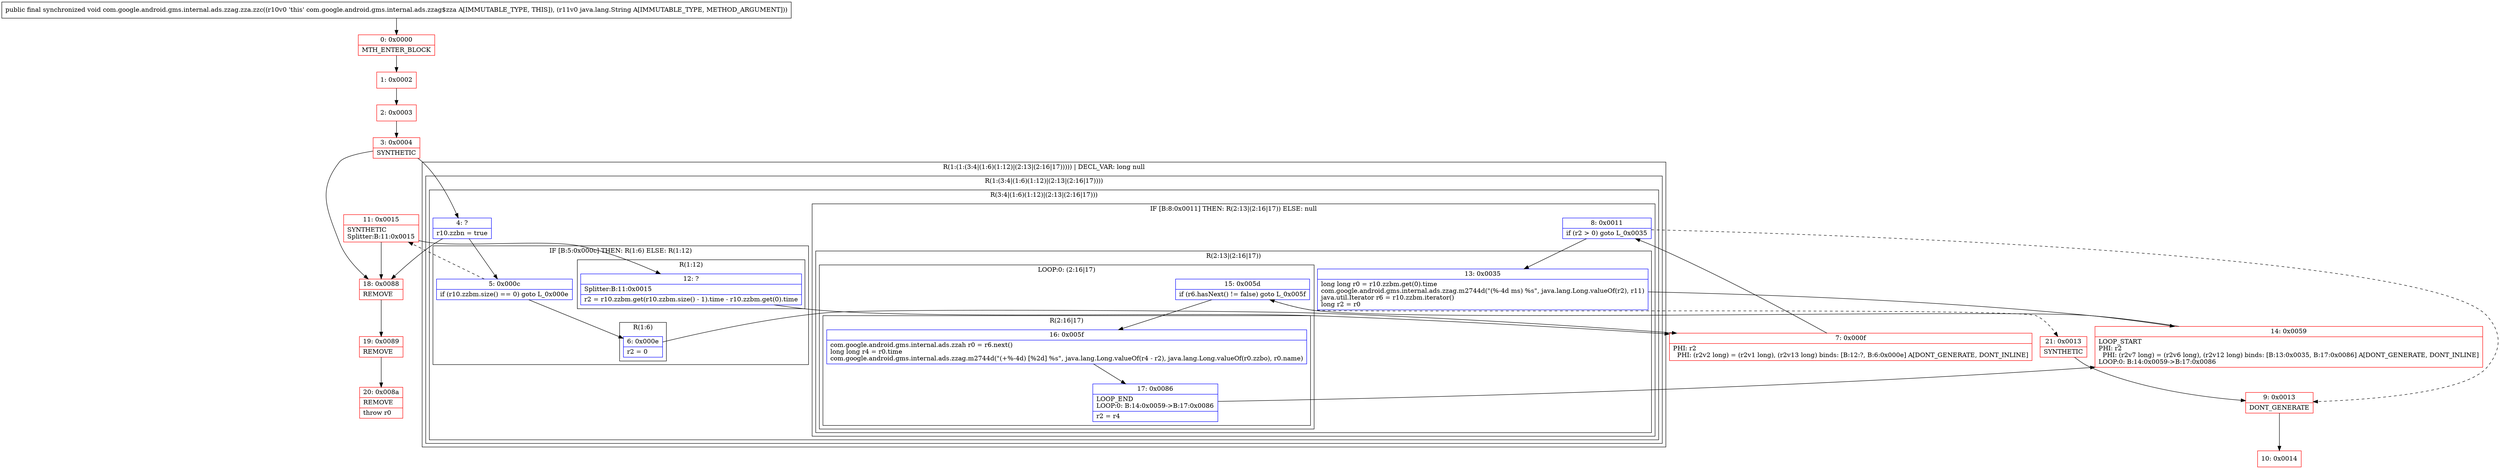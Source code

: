 digraph "CFG forcom.google.android.gms.internal.ads.zzag.zza.zzc(Ljava\/lang\/String;)V" {
subgraph cluster_Region_549184734 {
label = "R(1:(1:(3:4|(1:6)(1:12)|(2:13|(2:16|17))))) | DECL_VAR: long null\l";
node [shape=record,color=blue];
subgraph cluster_Region_1424909779 {
label = "R(1:(3:4|(1:6)(1:12)|(2:13|(2:16|17))))";
node [shape=record,color=blue];
subgraph cluster_Region_172795441 {
label = "R(3:4|(1:6)(1:12)|(2:13|(2:16|17)))";
node [shape=record,color=blue];
Node_4 [shape=record,label="{4\:\ ?|r10.zzbn = true\l}"];
subgraph cluster_IfRegion_400885115 {
label = "IF [B:5:0x000c] THEN: R(1:6) ELSE: R(1:12)";
node [shape=record,color=blue];
Node_5 [shape=record,label="{5\:\ 0x000c|if (r10.zzbm.size() == 0) goto L_0x000e\l}"];
subgraph cluster_Region_1186978562 {
label = "R(1:6)";
node [shape=record,color=blue];
Node_6 [shape=record,label="{6\:\ 0x000e|r2 = 0\l}"];
}
subgraph cluster_Region_385978946 {
label = "R(1:12)";
node [shape=record,color=blue];
Node_12 [shape=record,label="{12\:\ ?|Splitter:B:11:0x0015\l|r2 = r10.zzbm.get(r10.zzbm.size() \- 1).time \- r10.zzbm.get(0).time\l}"];
}
}
subgraph cluster_IfRegion_1745325645 {
label = "IF [B:8:0x0011] THEN: R(2:13|(2:16|17)) ELSE: null";
node [shape=record,color=blue];
Node_8 [shape=record,label="{8\:\ 0x0011|if (r2 \> 0) goto L_0x0035\l}"];
subgraph cluster_Region_1153300982 {
label = "R(2:13|(2:16|17))";
node [shape=record,color=blue];
Node_13 [shape=record,label="{13\:\ 0x0035|long long r0 = r10.zzbm.get(0).time\lcom.google.android.gms.internal.ads.zzag.m2744d(\"(%\-4d ms) %s\", java.lang.Long.valueOf(r2), r11)\ljava.util.Iterator r6 = r10.zzbm.iterator()\llong r2 = r0\l}"];
subgraph cluster_LoopRegion_1331740259 {
label = "LOOP:0: (2:16|17)";
node [shape=record,color=blue];
Node_15 [shape=record,label="{15\:\ 0x005d|if (r6.hasNext() != false) goto L_0x005f\l}"];
subgraph cluster_Region_1302909908 {
label = "R(2:16|17)";
node [shape=record,color=blue];
Node_16 [shape=record,label="{16\:\ 0x005f|com.google.android.gms.internal.ads.zzah r0 = r6.next()\llong long r4 = r0.time\lcom.google.android.gms.internal.ads.zzag.m2744d(\"(+%\-4d) [%2d] %s\", java.lang.Long.valueOf(r4 \- r2), java.lang.Long.valueOf(r0.zzbo), r0.name)\l}"];
Node_17 [shape=record,label="{17\:\ 0x0086|LOOP_END\lLOOP:0: B:14:0x0059\-\>B:17:0x0086\l|r2 = r4\l}"];
}
}
}
}
}
}
}
Node_0 [shape=record,color=red,label="{0\:\ 0x0000|MTH_ENTER_BLOCK\l}"];
Node_1 [shape=record,color=red,label="{1\:\ 0x0002}"];
Node_2 [shape=record,color=red,label="{2\:\ 0x0003}"];
Node_3 [shape=record,color=red,label="{3\:\ 0x0004|SYNTHETIC\l}"];
Node_7 [shape=record,color=red,label="{7\:\ 0x000f|PHI: r2 \l  PHI: (r2v2 long) = (r2v1 long), (r2v13 long) binds: [B:12:?, B:6:0x000e] A[DONT_GENERATE, DONT_INLINE]\l}"];
Node_9 [shape=record,color=red,label="{9\:\ 0x0013|DONT_GENERATE\l}"];
Node_10 [shape=record,color=red,label="{10\:\ 0x0014}"];
Node_11 [shape=record,color=red,label="{11\:\ 0x0015|SYNTHETIC\lSplitter:B:11:0x0015\l}"];
Node_14 [shape=record,color=red,label="{14\:\ 0x0059|LOOP_START\lPHI: r2 \l  PHI: (r2v7 long) = (r2v6 long), (r2v12 long) binds: [B:13:0x0035, B:17:0x0086] A[DONT_GENERATE, DONT_INLINE]\lLOOP:0: B:14:0x0059\-\>B:17:0x0086\l}"];
Node_18 [shape=record,color=red,label="{18\:\ 0x0088|REMOVE\l}"];
Node_19 [shape=record,color=red,label="{19\:\ 0x0089|REMOVE\l}"];
Node_20 [shape=record,color=red,label="{20\:\ 0x008a|REMOVE\l|throw r0\l}"];
Node_21 [shape=record,color=red,label="{21\:\ 0x0013|SYNTHETIC\l}"];
MethodNode[shape=record,label="{public final synchronized void com.google.android.gms.internal.ads.zzag.zza.zzc((r10v0 'this' com.google.android.gms.internal.ads.zzag$zza A[IMMUTABLE_TYPE, THIS]), (r11v0 java.lang.String A[IMMUTABLE_TYPE, METHOD_ARGUMENT])) }"];
MethodNode -> Node_0;
Node_4 -> Node_18;
Node_4 -> Node_5;
Node_5 -> Node_6;
Node_5 -> Node_11[style=dashed];
Node_6 -> Node_7;
Node_12 -> Node_7;
Node_8 -> Node_9[style=dashed];
Node_8 -> Node_13;
Node_13 -> Node_14;
Node_15 -> Node_16;
Node_15 -> Node_21[style=dashed];
Node_16 -> Node_17;
Node_17 -> Node_14;
Node_0 -> Node_1;
Node_1 -> Node_2;
Node_2 -> Node_3;
Node_3 -> Node_4;
Node_3 -> Node_18;
Node_7 -> Node_8;
Node_9 -> Node_10;
Node_11 -> Node_12;
Node_11 -> Node_18;
Node_14 -> Node_15;
Node_18 -> Node_19;
Node_19 -> Node_20;
Node_21 -> Node_9;
}

